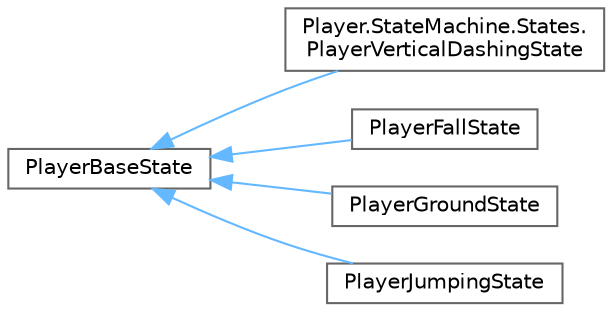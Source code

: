 digraph "Graphical Class Hierarchy"
{
 // LATEX_PDF_SIZE
  bgcolor="transparent";
  edge [fontname=Helvetica,fontsize=10,labelfontname=Helvetica,labelfontsize=10];
  node [fontname=Helvetica,fontsize=10,shape=box,height=0.2,width=0.4];
  rankdir="LR";
  Node0 [label="PlayerBaseState",height=0.2,width=0.4,color="grey40", fillcolor="white", style="filled",URL="$class_player_base_state.html",tooltip=" "];
  Node0 -> Node1 [dir="back",color="steelblue1",style="solid"];
  Node1 [label="Player.StateMachine.States.\lPlayerVerticalDashingState",height=0.2,width=0.4,color="grey40", fillcolor="white", style="filled",URL="$class_player_1_1_state_machine_1_1_states_1_1_player_vertical_dashing_state.html",tooltip=" "];
  Node0 -> Node2 [dir="back",color="steelblue1",style="solid"];
  Node2 [label="PlayerFallState",height=0.2,width=0.4,color="grey40", fillcolor="white", style="filled",URL="$class_player_fall_state.html",tooltip=" "];
  Node0 -> Node3 [dir="back",color="steelblue1",style="solid"];
  Node3 [label="PlayerGroundState",height=0.2,width=0.4,color="grey40", fillcolor="white", style="filled",URL="$class_player_ground_state.html",tooltip=" "];
  Node0 -> Node4 [dir="back",color="steelblue1",style="solid"];
  Node4 [label="PlayerJumpingState",height=0.2,width=0.4,color="grey40", fillcolor="white", style="filled",URL="$class_player_jumping_state.html",tooltip=" "];
}
